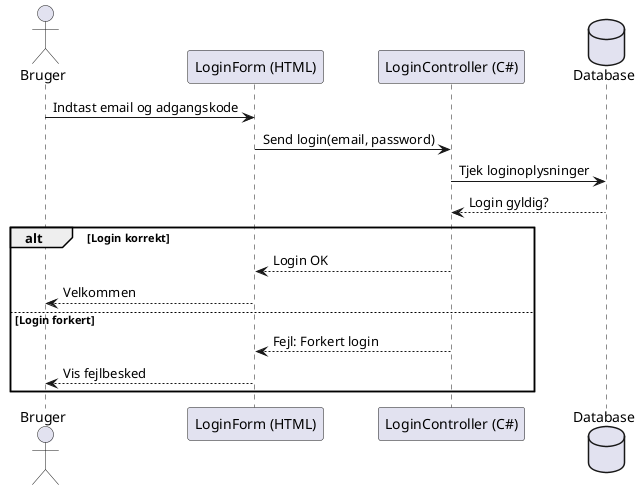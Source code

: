 @startuml
actor Bruger
participant "LoginForm (HTML)" as Form
participant "LoginController (C#)" as Controller
database Database

Bruger -> Form: Indtast email og adgangskode
Form -> Controller: Send login(email, password)
Controller -> Database: Tjek loginoplysninger
Database --> Controller: Login gyldig?
alt Login korrekt
    Controller --> Form: Login OK
    Form --> Bruger: Velkommen
else Login forkert
    Controller --> Form: Fejl: Forkert login
    Form --> Bruger: Vis fejlbesked
end
@enduml
